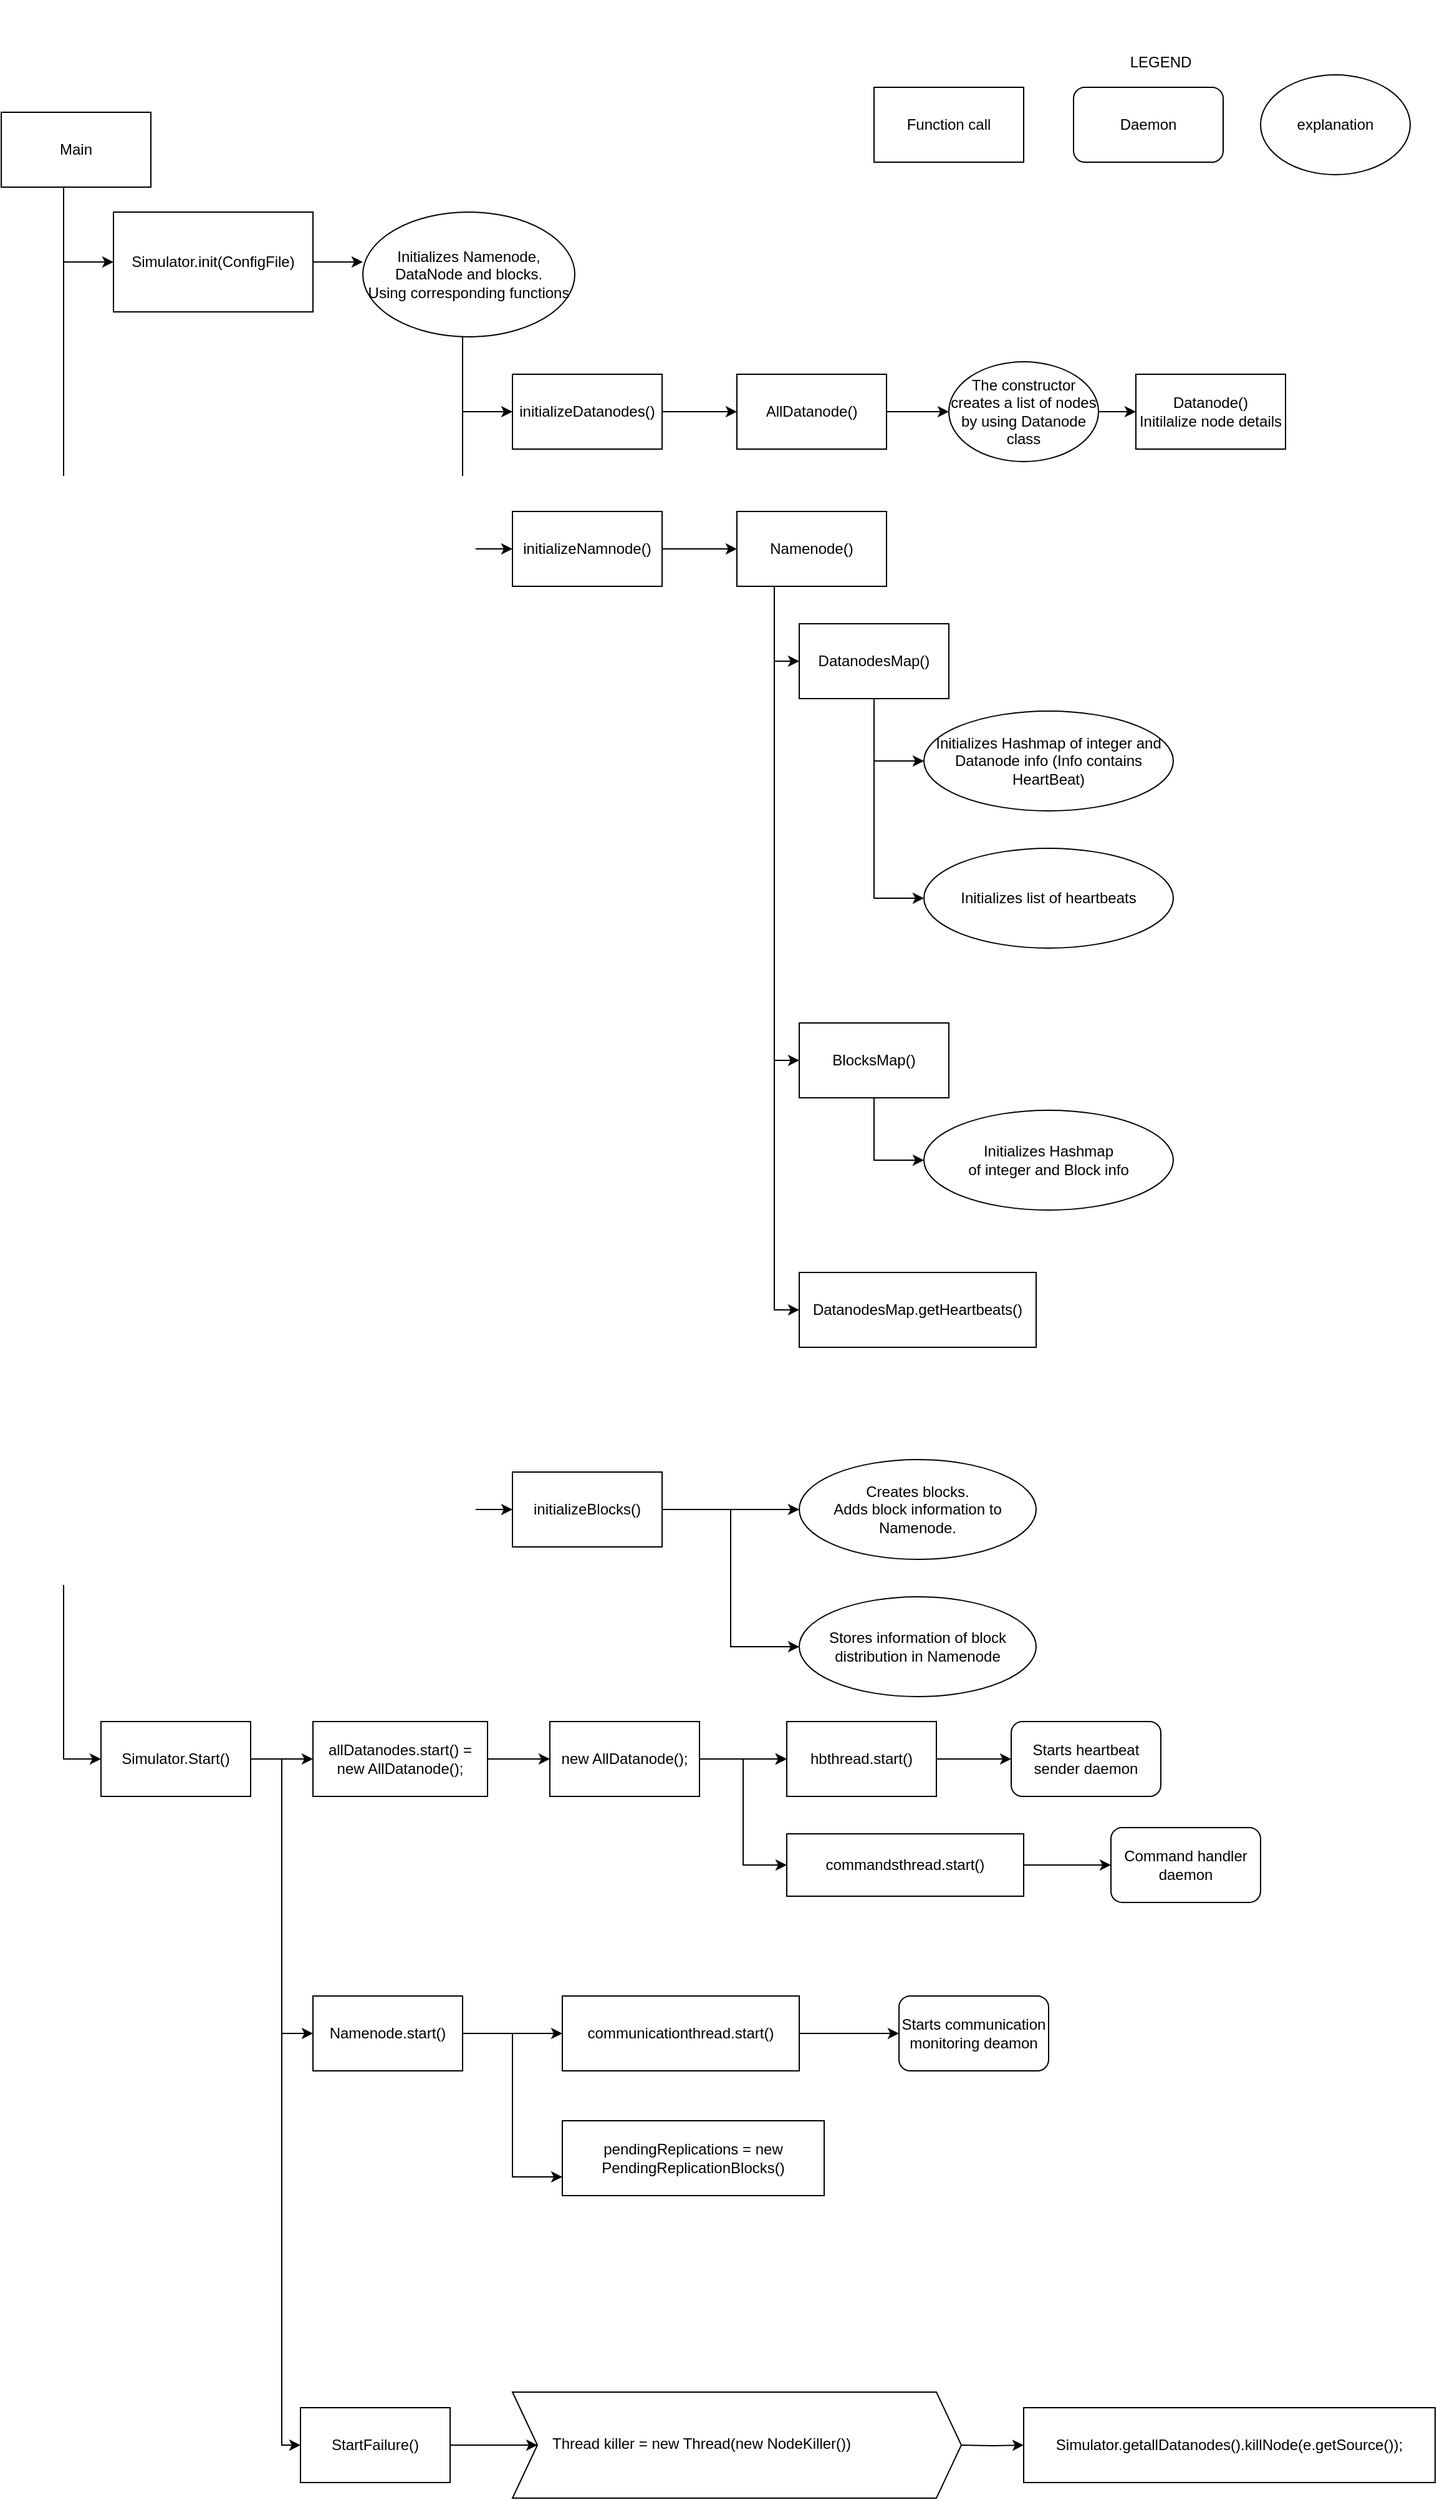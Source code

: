 <mxfile version="12.6.5" type="device"><diagram id="zA8VsBheuBRrl_neqVgZ" name="Page-1"><mxGraphModel dx="1422" dy="1952" grid="1" gridSize="10" guides="1" tooltips="1" connect="1" arrows="1" fold="1" page="1" pageScale="1" pageWidth="850" pageHeight="1100" math="0" shadow="0"><root><mxCell id="0"/><mxCell id="1" parent="0"/><mxCell id="JU47VE_lCFR2i_xXfKO_-4" style="edgeStyle=orthogonalEdgeStyle;rounded=0;orthogonalLoop=1;jettySize=auto;html=1;" parent="1" source="JU47VE_lCFR2i_xXfKO_-1" target="JU47VE_lCFR2i_xXfKO_-2" edge="1"><mxGeometry relative="1" as="geometry"><Array as="points"><mxPoint x="80" y="1370"/></Array></mxGeometry></mxCell><mxCell id="JU47VE_lCFR2i_xXfKO_-15" style="edgeStyle=orthogonalEdgeStyle;rounded=0;orthogonalLoop=1;jettySize=auto;html=1;entryX=0;entryY=0.5;entryDx=0;entryDy=0;" parent="1" source="JU47VE_lCFR2i_xXfKO_-1" target="JU47VE_lCFR2i_xXfKO_-13" edge="1"><mxGeometry relative="1" as="geometry"><Array as="points"><mxPoint x="80" y="170"/></Array></mxGeometry></mxCell><mxCell id="JU47VE_lCFR2i_xXfKO_-1" value="Main" style="rounded=0;whiteSpace=wrap;html=1;" parent="1" vertex="1"><mxGeometry x="30" y="50" width="120" height="60" as="geometry"/></mxCell><mxCell id="JU47VE_lCFR2i_xXfKO_-6" style="edgeStyle=orthogonalEdgeStyle;rounded=0;orthogonalLoop=1;jettySize=auto;html=1;" parent="1" source="JU47VE_lCFR2i_xXfKO_-2" target="JU47VE_lCFR2i_xXfKO_-5" edge="1"><mxGeometry relative="1" as="geometry"/></mxCell><mxCell id="JU47VE_lCFR2i_xXfKO_-9" style="edgeStyle=orthogonalEdgeStyle;rounded=0;orthogonalLoop=1;jettySize=auto;html=1;entryX=0;entryY=0.5;entryDx=0;entryDy=0;" parent="1" source="JU47VE_lCFR2i_xXfKO_-2" target="JU47VE_lCFR2i_xXfKO_-8" edge="1"><mxGeometry relative="1" as="geometry"><mxPoint x="250" y="1570" as="targetPoint"/><Array as="points"><mxPoint x="255" y="1370"/><mxPoint x="255" y="1920"/></Array></mxGeometry></mxCell><mxCell id="JU47VE_lCFR2i_xXfKO_-10" style="edgeStyle=orthogonalEdgeStyle;rounded=0;orthogonalLoop=1;jettySize=auto;html=1;entryX=0;entryY=0.5;entryDx=0;entryDy=0;" parent="1" source="JU47VE_lCFR2i_xXfKO_-2" target="JU47VE_lCFR2i_xXfKO_-7" edge="1"><mxGeometry relative="1" as="geometry"/></mxCell><mxCell id="JU47VE_lCFR2i_xXfKO_-2" value="Simulator.Start()" style="rounded=0;whiteSpace=wrap;html=1;" parent="1" vertex="1"><mxGeometry x="110" y="1340" width="120" height="60" as="geometry"/></mxCell><mxCell id="JU47VE_lCFR2i_xXfKO_-12" style="edgeStyle=orthogonalEdgeStyle;rounded=0;orthogonalLoop=1;jettySize=auto;html=1;entryX=0;entryY=0.5;entryDx=0;entryDy=0;" parent="1" source="JU47VE_lCFR2i_xXfKO_-5" target="JU47VE_lCFR2i_xXfKO_-11" edge="1"><mxGeometry relative="1" as="geometry"/></mxCell><mxCell id="JU47VE_lCFR2i_xXfKO_-5" value="allDatanodes.start() = new AllDatanode();" style="rounded=0;whiteSpace=wrap;html=1;" parent="1" vertex="1"><mxGeometry x="280" y="1340" width="140" height="60" as="geometry"/></mxCell><mxCell id="0iTcsFP1lSR9jo0iLhN2-6" style="edgeStyle=orthogonalEdgeStyle;rounded=0;orthogonalLoop=1;jettySize=auto;html=1;entryX=0;entryY=0.5;entryDx=0;entryDy=0;" parent="1" source="JU47VE_lCFR2i_xXfKO_-7" target="0iTcsFP1lSR9jo0iLhN2-4" edge="1"><mxGeometry relative="1" as="geometry"/></mxCell><mxCell id="0iTcsFP1lSR9jo0iLhN2-14" style="edgeStyle=orthogonalEdgeStyle;rounded=0;orthogonalLoop=1;jettySize=auto;html=1;exitX=1;exitY=0.75;exitDx=0;exitDy=0;entryX=0;entryY=0.75;entryDx=0;entryDy=0;" parent="1" source="JU47VE_lCFR2i_xXfKO_-7" target="0iTcsFP1lSR9jo0iLhN2-11" edge="1"><mxGeometry relative="1" as="geometry"><Array as="points"><mxPoint x="400" y="1590"/><mxPoint x="440" y="1590"/><mxPoint x="440" y="1705"/></Array></mxGeometry></mxCell><mxCell id="JU47VE_lCFR2i_xXfKO_-7" value="Namenode.start()" style="rounded=0;whiteSpace=wrap;html=1;" parent="1" vertex="1"><mxGeometry x="280" y="1560" width="120" height="60" as="geometry"/></mxCell><mxCell id="0iTcsFP1lSR9jo0iLhN2-19" style="edgeStyle=orthogonalEdgeStyle;rounded=0;orthogonalLoop=1;jettySize=auto;html=1;exitX=1;exitY=0.5;exitDx=0;exitDy=0;" parent="1" source="JU47VE_lCFR2i_xXfKO_-8" target="0iTcsFP1lSR9jo0iLhN2-17" edge="1"><mxGeometry relative="1" as="geometry"/></mxCell><mxCell id="hXJkpC2SR8mUE5lE0IDc-2" style="edgeStyle=orthogonalEdgeStyle;rounded=0;orthogonalLoop=1;jettySize=auto;html=1;" edge="1" parent="1" source="JU47VE_lCFR2i_xXfKO_-8"><mxGeometry relative="1" as="geometry"><mxPoint x="460" y="1920" as="targetPoint"/></mxGeometry></mxCell><mxCell id="JU47VE_lCFR2i_xXfKO_-8" value="StartFailure()" style="rounded=0;whiteSpace=wrap;html=1;" parent="1" vertex="1"><mxGeometry x="270" y="1890" width="120" height="60" as="geometry"/></mxCell><mxCell id="rZpP8SGYZrVl_NE0W-DY-2" style="edgeStyle=orthogonalEdgeStyle;rounded=0;orthogonalLoop=1;jettySize=auto;html=1;exitX=1;exitY=0.5;exitDx=0;exitDy=0;" parent="1" source="JU47VE_lCFR2i_xXfKO_-11" target="rZpP8SGYZrVl_NE0W-DY-1" edge="1"><mxGeometry relative="1" as="geometry"/></mxCell><mxCell id="rZpP8SGYZrVl_NE0W-DY-4" value="" style="edgeStyle=orthogonalEdgeStyle;rounded=0;orthogonalLoop=1;jettySize=auto;html=1;" parent="1" source="JU47VE_lCFR2i_xXfKO_-11" target="rZpP8SGYZrVl_NE0W-DY-1" edge="1"><mxGeometry relative="1" as="geometry"/></mxCell><mxCell id="rZpP8SGYZrVl_NE0W-DY-5" style="edgeStyle=orthogonalEdgeStyle;rounded=0;orthogonalLoop=1;jettySize=auto;html=1;exitX=1;exitY=0.75;exitDx=0;exitDy=0;entryX=0;entryY=0.5;entryDx=0;entryDy=0;" parent="1" source="JU47VE_lCFR2i_xXfKO_-11" target="rZpP8SGYZrVl_NE0W-DY-3" edge="1"><mxGeometry relative="1" as="geometry"><Array as="points"><mxPoint x="590" y="1370"/><mxPoint x="625" y="1370"/><mxPoint x="625" y="1455"/></Array></mxGeometry></mxCell><mxCell id="JU47VE_lCFR2i_xXfKO_-11" value="new AllDatanode();" style="rounded=0;whiteSpace=wrap;html=1;" parent="1" vertex="1"><mxGeometry x="470" y="1340" width="120" height="60" as="geometry"/></mxCell><mxCell id="JU47VE_lCFR2i_xXfKO_-18" style="edgeStyle=orthogonalEdgeStyle;rounded=0;orthogonalLoop=1;jettySize=auto;html=1;entryX=0;entryY=0.5;entryDx=0;entryDy=0;" parent="1" source="JU47VE_lCFR2i_xXfKO_-13" edge="1"><mxGeometry relative="1" as="geometry"><mxPoint x="320" y="170" as="targetPoint"/></mxGeometry></mxCell><mxCell id="JU47VE_lCFR2i_xXfKO_-13" value="&lt;div&gt;Simulator.init(ConfigFile)&lt;/div&gt;" style="rounded=0;whiteSpace=wrap;html=1;" parent="1" vertex="1"><mxGeometry x="120" y="130" width="160" height="80" as="geometry"/></mxCell><mxCell id="JU47VE_lCFR2i_xXfKO_-29" style="edgeStyle=orthogonalEdgeStyle;rounded=0;orthogonalLoop=1;jettySize=auto;html=1;entryX=0;entryY=0.5;entryDx=0;entryDy=0;" parent="1" target="JU47VE_lCFR2i_xXfKO_-20" edge="1"><mxGeometry relative="1" as="geometry"><mxPoint x="340" y="210" as="sourcePoint"/><Array as="points"><mxPoint x="400" y="210"/><mxPoint x="400" y="290"/><mxPoint x="440" y="290"/></Array></mxGeometry></mxCell><mxCell id="JU47VE_lCFR2i_xXfKO_-30" style="edgeStyle=orthogonalEdgeStyle;rounded=0;orthogonalLoop=1;jettySize=auto;html=1;entryX=0;entryY=0.5;entryDx=0;entryDy=0;" parent="1" target="JU47VE_lCFR2i_xXfKO_-21" edge="1"><mxGeometry relative="1" as="geometry"><mxPoint x="340" y="210" as="sourcePoint"/><Array as="points"><mxPoint x="400" y="210"/><mxPoint x="400" y="400"/><mxPoint x="440" y="400"/></Array></mxGeometry></mxCell><mxCell id="JU47VE_lCFR2i_xXfKO_-31" style="edgeStyle=orthogonalEdgeStyle;rounded=0;orthogonalLoop=1;jettySize=auto;html=1;entryX=0;entryY=0.5;entryDx=0;entryDy=0;" parent="1" target="JU47VE_lCFR2i_xXfKO_-22" edge="1"><mxGeometry relative="1" as="geometry"><mxPoint x="340" y="210" as="sourcePoint"/><Array as="points"><mxPoint x="400" y="210"/><mxPoint x="400" y="1170"/></Array></mxGeometry></mxCell><mxCell id="JU47VE_lCFR2i_xXfKO_-24" style="edgeStyle=orthogonalEdgeStyle;rounded=0;orthogonalLoop=1;jettySize=auto;html=1;" parent="1" source="JU47VE_lCFR2i_xXfKO_-20" edge="1"><mxGeometry relative="1" as="geometry"><mxPoint x="620" y="290" as="targetPoint"/></mxGeometry></mxCell><mxCell id="JU47VE_lCFR2i_xXfKO_-20" value="initializeDatanodes()" style="rounded=0;whiteSpace=wrap;html=1;" parent="1" vertex="1"><mxGeometry x="440" y="260" width="120" height="60" as="geometry"/></mxCell><mxCell id="JU47VE_lCFR2i_xXfKO_-42" style="edgeStyle=orthogonalEdgeStyle;rounded=0;orthogonalLoop=1;jettySize=auto;html=1;entryX=0;entryY=0.5;entryDx=0;entryDy=0;" parent="1" source="JU47VE_lCFR2i_xXfKO_-21" target="JU47VE_lCFR2i_xXfKO_-41" edge="1"><mxGeometry relative="1" as="geometry"/></mxCell><mxCell id="JU47VE_lCFR2i_xXfKO_-21" value="initializeNamnode()" style="rounded=0;whiteSpace=wrap;html=1;" parent="1" vertex="1"><mxGeometry x="440" y="370" width="120" height="60" as="geometry"/></mxCell><mxCell id="JU47VE_lCFR2i_xXfKO_-58" style="edgeStyle=orthogonalEdgeStyle;rounded=0;orthogonalLoop=1;jettySize=auto;html=1;entryX=0;entryY=0.5;entryDx=0;entryDy=0;" parent="1" source="JU47VE_lCFR2i_xXfKO_-22" target="JU47VE_lCFR2i_xXfKO_-57" edge="1"><mxGeometry relative="1" as="geometry"/></mxCell><mxCell id="JU47VE_lCFR2i_xXfKO_-60" style="edgeStyle=orthogonalEdgeStyle;rounded=0;orthogonalLoop=1;jettySize=auto;html=1;entryX=0;entryY=0.5;entryDx=0;entryDy=0;" parent="1" source="JU47VE_lCFR2i_xXfKO_-22" target="JU47VE_lCFR2i_xXfKO_-59" edge="1"><mxGeometry relative="1" as="geometry"/></mxCell><mxCell id="JU47VE_lCFR2i_xXfKO_-22" value="initializeBlocks()" style="rounded=0;whiteSpace=wrap;html=1;" parent="1" vertex="1"><mxGeometry x="440" y="1140" width="120" height="60" as="geometry"/></mxCell><mxCell id="JU47VE_lCFR2i_xXfKO_-35" value="&lt;div&gt;Initializes Namenode, DataNode and blocks.&lt;/div&gt;&lt;div&gt;Using corresponding functions&lt;/div&gt;" style="ellipse;whiteSpace=wrap;html=1;" parent="1" vertex="1"><mxGeometry x="320" y="130" width="170" height="100" as="geometry"/></mxCell><mxCell id="JU47VE_lCFR2i_xXfKO_-40" style="edgeStyle=orthogonalEdgeStyle;rounded=0;orthogonalLoop=1;jettySize=auto;html=1;entryX=0;entryY=0.5;entryDx=0;entryDy=0;" parent="1" source="JU47VE_lCFR2i_xXfKO_-36" target="JU47VE_lCFR2i_xXfKO_-39" edge="1"><mxGeometry relative="1" as="geometry"/></mxCell><mxCell id="JU47VE_lCFR2i_xXfKO_-36" value="The constructor creates a list of nodes by using Datanode class" style="ellipse;whiteSpace=wrap;html=1;" parent="1" vertex="1"><mxGeometry x="790" y="250" width="120" height="80" as="geometry"/></mxCell><mxCell id="JU47VE_lCFR2i_xXfKO_-38" style="edgeStyle=orthogonalEdgeStyle;rounded=0;orthogonalLoop=1;jettySize=auto;html=1;entryX=0;entryY=0.5;entryDx=0;entryDy=0;" parent="1" source="JU47VE_lCFR2i_xXfKO_-37" target="JU47VE_lCFR2i_xXfKO_-36" edge="1"><mxGeometry relative="1" as="geometry"/></mxCell><mxCell id="JU47VE_lCFR2i_xXfKO_-37" value="AllDatanode()" style="rounded=0;whiteSpace=wrap;html=1;" parent="1" vertex="1"><mxGeometry x="620" y="260" width="120" height="60" as="geometry"/></mxCell><mxCell id="JU47VE_lCFR2i_xXfKO_-39" value="&lt;div&gt;Datanode()&lt;/div&gt;&lt;div&gt;Initilalize node details&lt;/div&gt;" style="rounded=0;whiteSpace=wrap;html=1;" parent="1" vertex="1"><mxGeometry x="940" y="260" width="120" height="60" as="geometry"/></mxCell><mxCell id="JU47VE_lCFR2i_xXfKO_-45" style="edgeStyle=orthogonalEdgeStyle;rounded=0;orthogonalLoop=1;jettySize=auto;html=1;entryX=0;entryY=0.5;entryDx=0;entryDy=0;" parent="1" source="JU47VE_lCFR2i_xXfKO_-41" target="JU47VE_lCFR2i_xXfKO_-43" edge="1"><mxGeometry relative="1" as="geometry"><Array as="points"><mxPoint x="650" y="490"/></Array></mxGeometry></mxCell><mxCell id="JU47VE_lCFR2i_xXfKO_-46" style="edgeStyle=orthogonalEdgeStyle;rounded=0;orthogonalLoop=1;jettySize=auto;html=1;entryX=0;entryY=0.5;entryDx=0;entryDy=0;" parent="1" source="JU47VE_lCFR2i_xXfKO_-41" target="JU47VE_lCFR2i_xXfKO_-44" edge="1"><mxGeometry relative="1" as="geometry"><Array as="points"><mxPoint x="650" y="810"/></Array></mxGeometry></mxCell><mxCell id="JU47VE_lCFR2i_xXfKO_-56" style="edgeStyle=orthogonalEdgeStyle;rounded=0;orthogonalLoop=1;jettySize=auto;html=1;entryX=0;entryY=0.5;entryDx=0;entryDy=0;" parent="1" source="JU47VE_lCFR2i_xXfKO_-41" target="JU47VE_lCFR2i_xXfKO_-55" edge="1"><mxGeometry relative="1" as="geometry"><Array as="points"><mxPoint x="650" y="1010"/></Array></mxGeometry></mxCell><mxCell id="JU47VE_lCFR2i_xXfKO_-41" value="Namenode()" style="rounded=0;whiteSpace=wrap;html=1;" parent="1" vertex="1"><mxGeometry x="620" y="370" width="120" height="60" as="geometry"/></mxCell><mxCell id="JU47VE_lCFR2i_xXfKO_-48" style="edgeStyle=orthogonalEdgeStyle;rounded=0;orthogonalLoop=1;jettySize=auto;html=1;entryX=0;entryY=0.5;entryDx=0;entryDy=0;" parent="1" source="JU47VE_lCFR2i_xXfKO_-43" target="JU47VE_lCFR2i_xXfKO_-47" edge="1"><mxGeometry relative="1" as="geometry"/></mxCell><mxCell id="JU47VE_lCFR2i_xXfKO_-50" style="edgeStyle=orthogonalEdgeStyle;rounded=0;orthogonalLoop=1;jettySize=auto;html=1;entryX=0;entryY=0.5;entryDx=0;entryDy=0;" parent="1" source="JU47VE_lCFR2i_xXfKO_-43" target="JU47VE_lCFR2i_xXfKO_-49" edge="1"><mxGeometry relative="1" as="geometry"/></mxCell><mxCell id="JU47VE_lCFR2i_xXfKO_-43" value="DatanodesMap()" style="rounded=0;whiteSpace=wrap;html=1;" parent="1" vertex="1"><mxGeometry x="670" y="460" width="120" height="60" as="geometry"/></mxCell><mxCell id="JU47VE_lCFR2i_xXfKO_-54" style="edgeStyle=orthogonalEdgeStyle;rounded=0;orthogonalLoop=1;jettySize=auto;html=1;entryX=0;entryY=0.5;entryDx=0;entryDy=0;" parent="1" source="JU47VE_lCFR2i_xXfKO_-44" target="JU47VE_lCFR2i_xXfKO_-51" edge="1"><mxGeometry relative="1" as="geometry"/></mxCell><mxCell id="JU47VE_lCFR2i_xXfKO_-44" value="BlocksMap()" style="rounded=0;whiteSpace=wrap;html=1;" parent="1" vertex="1"><mxGeometry x="670" y="780" width="120" height="60" as="geometry"/></mxCell><mxCell id="JU47VE_lCFR2i_xXfKO_-47" value="Initializes Hashmap of integer and Datanode info (Info contains HeartBeat)" style="ellipse;whiteSpace=wrap;html=1;" parent="1" vertex="1"><mxGeometry x="770" y="530" width="200" height="80" as="geometry"/></mxCell><mxCell id="JU47VE_lCFR2i_xXfKO_-49" value="Initializes list of heartbeats" style="ellipse;whiteSpace=wrap;html=1;" parent="1" vertex="1"><mxGeometry x="770" y="640" width="200" height="80" as="geometry"/></mxCell><mxCell id="JU47VE_lCFR2i_xXfKO_-51" value="Initializes Hashmap &lt;br&gt;of integer and Block info" style="ellipse;whiteSpace=wrap;html=1;" parent="1" vertex="1"><mxGeometry x="770" y="850" width="200" height="80" as="geometry"/></mxCell><mxCell id="JU47VE_lCFR2i_xXfKO_-55" value="DatanodesMap.getHeartbeats()" style="rounded=0;whiteSpace=wrap;html=1;" parent="1" vertex="1"><mxGeometry x="670" y="980" width="190" height="60" as="geometry"/></mxCell><mxCell id="JU47VE_lCFR2i_xXfKO_-57" value="&lt;div&gt;Creates blocks.&lt;br&gt;&lt;/div&gt;&lt;div&gt;Adds block information to Namenode.&lt;/div&gt;" style="ellipse;whiteSpace=wrap;html=1;" parent="1" vertex="1"><mxGeometry x="670" y="1130" width="190" height="80" as="geometry"/></mxCell><mxCell id="JU47VE_lCFR2i_xXfKO_-59" value="Stores information of block distribution in Namenode" style="ellipse;whiteSpace=wrap;html=1;" parent="1" vertex="1"><mxGeometry x="670" y="1240" width="190" height="80" as="geometry"/></mxCell><mxCell id="rZpP8SGYZrVl_NE0W-DY-6" style="edgeStyle=orthogonalEdgeStyle;rounded=0;orthogonalLoop=1;jettySize=auto;html=1;" parent="1" source="rZpP8SGYZrVl_NE0W-DY-1" target="rZpP8SGYZrVl_NE0W-DY-7" edge="1"><mxGeometry relative="1" as="geometry"><mxPoint x="860" y="1370" as="targetPoint"/></mxGeometry></mxCell><mxCell id="rZpP8SGYZrVl_NE0W-DY-1" value="hbthread.start()" style="rounded=0;whiteSpace=wrap;html=1;" parent="1" vertex="1"><mxGeometry x="660" y="1340" width="120" height="60" as="geometry"/></mxCell><mxCell id="0iTcsFP1lSR9jo0iLhN2-1" style="edgeStyle=orthogonalEdgeStyle;rounded=0;orthogonalLoop=1;jettySize=auto;html=1;" parent="1" source="rZpP8SGYZrVl_NE0W-DY-3" target="0iTcsFP1lSR9jo0iLhN2-2" edge="1"><mxGeometry relative="1" as="geometry"><mxPoint x="980" y="1455" as="targetPoint"/></mxGeometry></mxCell><mxCell id="rZpP8SGYZrVl_NE0W-DY-3" value="commandsthread.start()" style="rounded=0;whiteSpace=wrap;html=1;" parent="1" vertex="1"><mxGeometry x="660" y="1430" width="190" height="50" as="geometry"/></mxCell><mxCell id="rZpP8SGYZrVl_NE0W-DY-7" value="Starts heartbeat sender daemon" style="rounded=1;whiteSpace=wrap;html=1;" parent="1" vertex="1"><mxGeometry x="840" y="1340" width="120" height="60" as="geometry"/></mxCell><mxCell id="rZpP8SGYZrVl_NE0W-DY-8" value="Function call" style="rounded=0;whiteSpace=wrap;html=1;" parent="1" vertex="1"><mxGeometry x="730" y="30" width="120" height="60" as="geometry"/></mxCell><mxCell id="rZpP8SGYZrVl_NE0W-DY-9" value="Daemon" style="rounded=1;whiteSpace=wrap;html=1;" parent="1" vertex="1"><mxGeometry x="890" y="30" width="120" height="60" as="geometry"/></mxCell><mxCell id="rZpP8SGYZrVl_NE0W-DY-12" value="explanation" style="ellipse;whiteSpace=wrap;html=1;" parent="1" vertex="1"><mxGeometry x="1040" y="20" width="120" height="80" as="geometry"/></mxCell><mxCell id="rZpP8SGYZrVl_NE0W-DY-13" value="LEGEND" style="text;html=1;strokeColor=none;fillColor=none;align=center;verticalAlign=middle;whiteSpace=wrap;rounded=0;" parent="1" vertex="1"><mxGeometry x="940" y="-40" width="40" height="100" as="geometry"/></mxCell><mxCell id="0iTcsFP1lSR9jo0iLhN2-2" value="Command handler daemon" style="rounded=1;whiteSpace=wrap;html=1;" parent="1" vertex="1"><mxGeometry x="920" y="1425" width="120" height="60" as="geometry"/></mxCell><mxCell id="0iTcsFP1lSR9jo0iLhN2-7" style="edgeStyle=orthogonalEdgeStyle;rounded=0;orthogonalLoop=1;jettySize=auto;html=1;" parent="1" source="0iTcsFP1lSR9jo0iLhN2-4" target="0iTcsFP1lSR9jo0iLhN2-8" edge="1"><mxGeometry relative="1" as="geometry"><mxPoint x="720" y="1590" as="targetPoint"/></mxGeometry></mxCell><mxCell id="0iTcsFP1lSR9jo0iLhN2-4" value="communicationthread.start()" style="rounded=0;whiteSpace=wrap;html=1;" parent="1" vertex="1"><mxGeometry x="480" y="1560" width="190" height="60" as="geometry"/></mxCell><mxCell id="0iTcsFP1lSR9jo0iLhN2-8" value="Starts communication monitoring deamon" style="rounded=1;whiteSpace=wrap;html=1;" parent="1" vertex="1"><mxGeometry x="750" y="1560" width="120" height="60" as="geometry"/></mxCell><mxCell id="0iTcsFP1lSR9jo0iLhN2-11" value="pendingReplications = new PendingReplicationBlocks()" style="rounded=0;whiteSpace=wrap;html=1;" parent="1" vertex="1"><mxGeometry x="480" y="1660" width="210" height="60" as="geometry"/></mxCell><mxCell id="0iTcsFP1lSR9jo0iLhN2-15" value="" style="shape=step;perimeter=stepPerimeter;whiteSpace=wrap;html=1;fixedSize=1;" parent="1" vertex="1"><mxGeometry x="440" y="1877.5" width="360" height="85" as="geometry"/></mxCell><mxCell id="0iTcsFP1lSR9jo0iLhN2-16" style="edgeStyle=orthogonalEdgeStyle;rounded=0;orthogonalLoop=1;jettySize=auto;html=1;" parent="1" target="0iTcsFP1lSR9jo0iLhN2-18" edge="1"><mxGeometry relative="1" as="geometry"><mxPoint x="800" y="1920" as="sourcePoint"/></mxGeometry></mxCell><mxCell id="0iTcsFP1lSR9jo0iLhN2-17" value="Thread killer = new Thread(new NodeKiller())" style="text;html=1;" parent="1" vertex="1"><mxGeometry x="470" y="1905" width="270" height="30" as="geometry"/></mxCell><mxCell id="0iTcsFP1lSR9jo0iLhN2-18" value="Simulator.getallDatanodes().killNode(e.getSource());" style="rounded=0;whiteSpace=wrap;html=1;" parent="1" vertex="1"><mxGeometry x="850" y="1890" width="330" height="60" as="geometry"/></mxCell></root></mxGraphModel></diagram></mxfile>